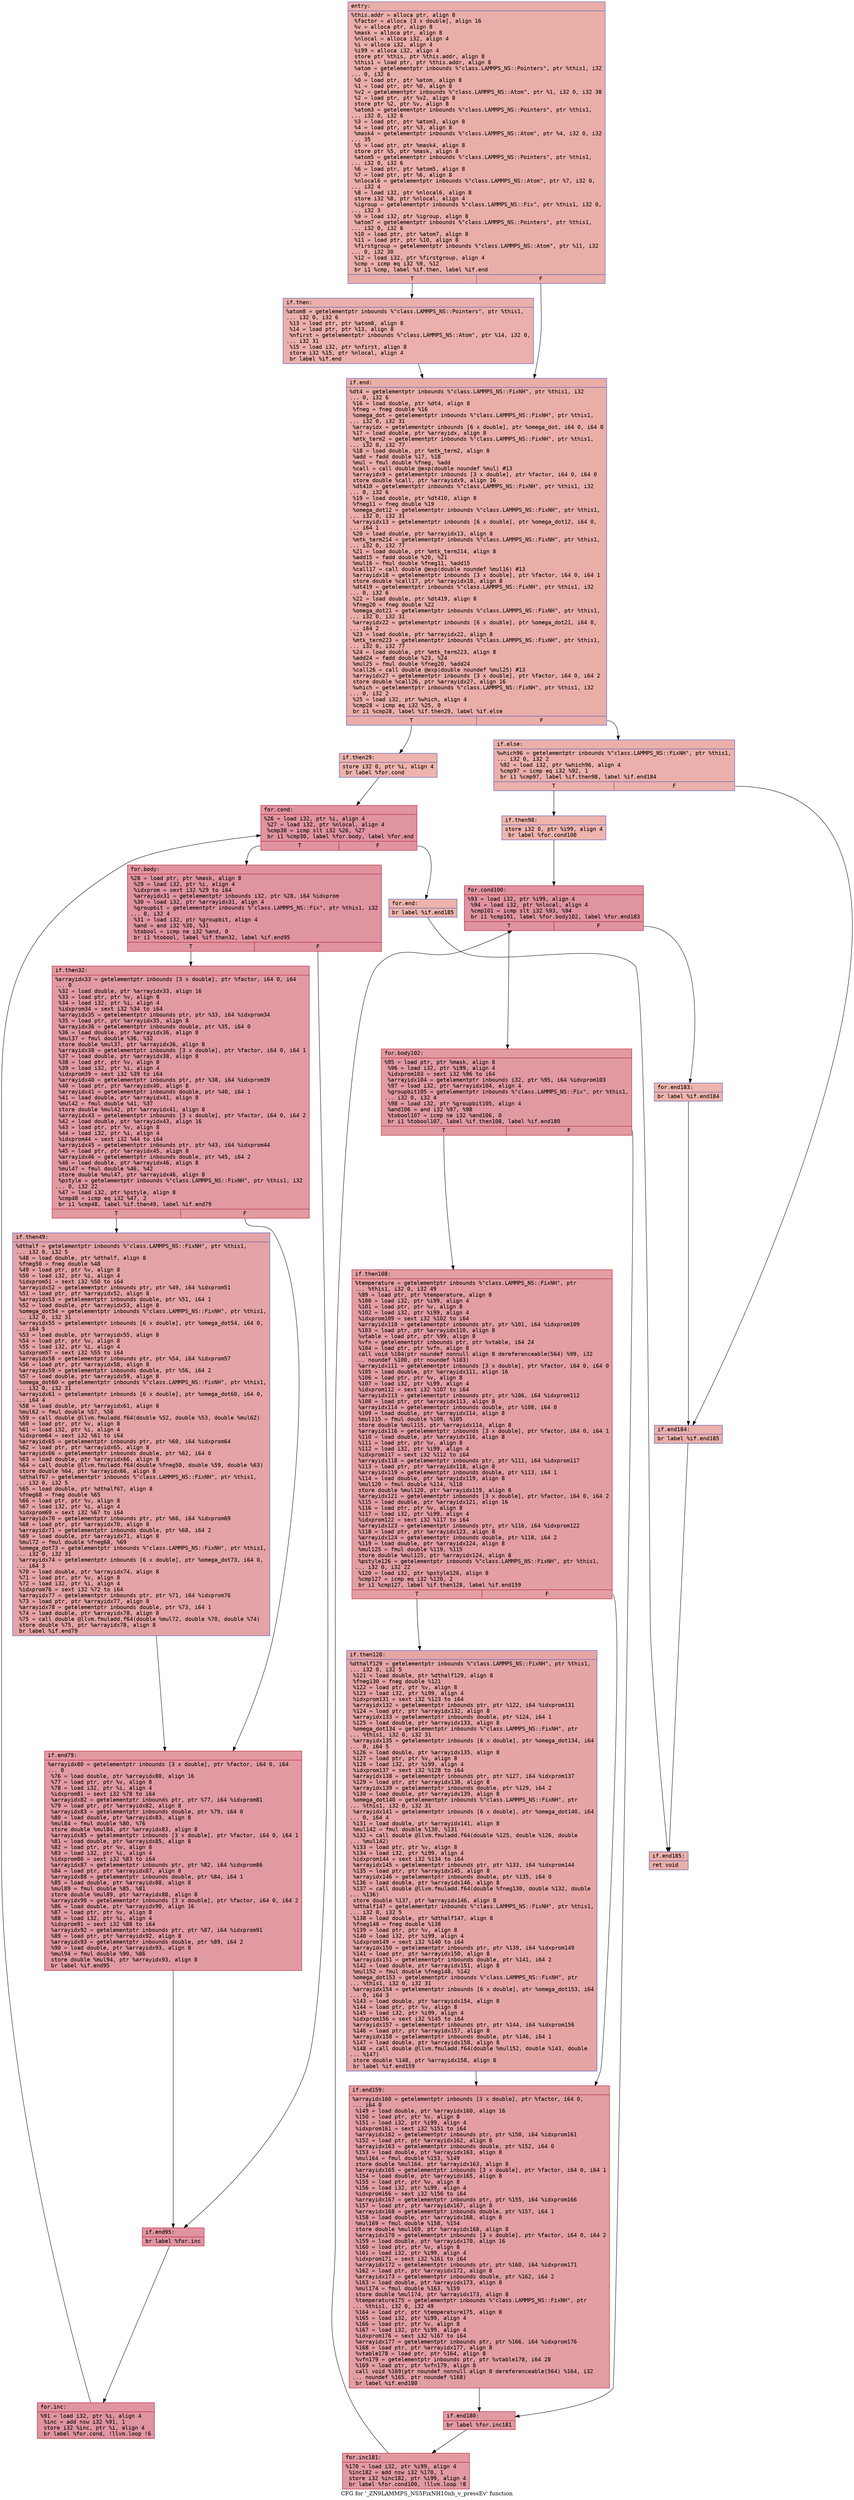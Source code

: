 digraph "CFG for '_ZN9LAMMPS_NS5FixNH10nh_v_pressEv' function" {
	label="CFG for '_ZN9LAMMPS_NS5FixNH10nh_v_pressEv' function";

	Node0x55b2c7df7670 [shape=record,color="#3d50c3ff", style=filled, fillcolor="#d0473d70" fontname="Courier",label="{entry:\l|  %this.addr = alloca ptr, align 8\l  %factor = alloca [3 x double], align 16\l  %v = alloca ptr, align 8\l  %mask = alloca ptr, align 8\l  %nlocal = alloca i32, align 4\l  %i = alloca i32, align 4\l  %i99 = alloca i32, align 4\l  store ptr %this, ptr %this.addr, align 8\l  %this1 = load ptr, ptr %this.addr, align 8\l  %atom = getelementptr inbounds %\"class.LAMMPS_NS::Pointers\", ptr %this1, i32\l... 0, i32 6\l  %0 = load ptr, ptr %atom, align 8\l  %1 = load ptr, ptr %0, align 8\l  %v2 = getelementptr inbounds %\"class.LAMMPS_NS::Atom\", ptr %1, i32 0, i32 38\l  %2 = load ptr, ptr %v2, align 8\l  store ptr %2, ptr %v, align 8\l  %atom3 = getelementptr inbounds %\"class.LAMMPS_NS::Pointers\", ptr %this1,\l... i32 0, i32 6\l  %3 = load ptr, ptr %atom3, align 8\l  %4 = load ptr, ptr %3, align 8\l  %mask4 = getelementptr inbounds %\"class.LAMMPS_NS::Atom\", ptr %4, i32 0, i32\l... 35\l  %5 = load ptr, ptr %mask4, align 8\l  store ptr %5, ptr %mask, align 8\l  %atom5 = getelementptr inbounds %\"class.LAMMPS_NS::Pointers\", ptr %this1,\l... i32 0, i32 6\l  %6 = load ptr, ptr %atom5, align 8\l  %7 = load ptr, ptr %6, align 8\l  %nlocal6 = getelementptr inbounds %\"class.LAMMPS_NS::Atom\", ptr %7, i32 0,\l... i32 4\l  %8 = load i32, ptr %nlocal6, align 8\l  store i32 %8, ptr %nlocal, align 4\l  %igroup = getelementptr inbounds %\"class.LAMMPS_NS::Fix\", ptr %this1, i32 0,\l... i32 3\l  %9 = load i32, ptr %igroup, align 8\l  %atom7 = getelementptr inbounds %\"class.LAMMPS_NS::Pointers\", ptr %this1,\l... i32 0, i32 6\l  %10 = load ptr, ptr %atom7, align 8\l  %11 = load ptr, ptr %10, align 8\l  %firstgroup = getelementptr inbounds %\"class.LAMMPS_NS::Atom\", ptr %11, i32\l... 0, i32 30\l  %12 = load i32, ptr %firstgroup, align 4\l  %cmp = icmp eq i32 %9, %12\l  br i1 %cmp, label %if.then, label %if.end\l|{<s0>T|<s1>F}}"];
	Node0x55b2c7df7670:s0 -> Node0x55b2c7df8e40[tooltip="entry -> if.then\nProbability 50.00%" ];
	Node0x55b2c7df7670:s1 -> Node0x55b2c7df8eb0[tooltip="entry -> if.end\nProbability 50.00%" ];
	Node0x55b2c7df8e40 [shape=record,color="#3d50c3ff", style=filled, fillcolor="#d24b4070" fontname="Courier",label="{if.then:\l|  %atom8 = getelementptr inbounds %\"class.LAMMPS_NS::Pointers\", ptr %this1,\l... i32 0, i32 6\l  %13 = load ptr, ptr %atom8, align 8\l  %14 = load ptr, ptr %13, align 8\l  %nfirst = getelementptr inbounds %\"class.LAMMPS_NS::Atom\", ptr %14, i32 0,\l... i32 31\l  %15 = load i32, ptr %nfirst, align 8\l  store i32 %15, ptr %nlocal, align 4\l  br label %if.end\l}"];
	Node0x55b2c7df8e40 -> Node0x55b2c7df8eb0[tooltip="if.then -> if.end\nProbability 100.00%" ];
	Node0x55b2c7df8eb0 [shape=record,color="#3d50c3ff", style=filled, fillcolor="#d0473d70" fontname="Courier",label="{if.end:\l|  %dt4 = getelementptr inbounds %\"class.LAMMPS_NS::FixNH\", ptr %this1, i32\l... 0, i32 6\l  %16 = load double, ptr %dt4, align 8\l  %fneg = fneg double %16\l  %omega_dot = getelementptr inbounds %\"class.LAMMPS_NS::FixNH\", ptr %this1,\l... i32 0, i32 31\l  %arrayidx = getelementptr inbounds [6 x double], ptr %omega_dot, i64 0, i64 0\l  %17 = load double, ptr %arrayidx, align 8\l  %mtk_term2 = getelementptr inbounds %\"class.LAMMPS_NS::FixNH\", ptr %this1,\l... i32 0, i32 77\l  %18 = load double, ptr %mtk_term2, align 8\l  %add = fadd double %17, %18\l  %mul = fmul double %fneg, %add\l  %call = call double @exp(double noundef %mul) #13\l  %arrayidx9 = getelementptr inbounds [3 x double], ptr %factor, i64 0, i64 0\l  store double %call, ptr %arrayidx9, align 16\l  %dt410 = getelementptr inbounds %\"class.LAMMPS_NS::FixNH\", ptr %this1, i32\l... 0, i32 6\l  %19 = load double, ptr %dt410, align 8\l  %fneg11 = fneg double %19\l  %omega_dot12 = getelementptr inbounds %\"class.LAMMPS_NS::FixNH\", ptr %this1,\l... i32 0, i32 31\l  %arrayidx13 = getelementptr inbounds [6 x double], ptr %omega_dot12, i64 0,\l... i64 1\l  %20 = load double, ptr %arrayidx13, align 8\l  %mtk_term214 = getelementptr inbounds %\"class.LAMMPS_NS::FixNH\", ptr %this1,\l... i32 0, i32 77\l  %21 = load double, ptr %mtk_term214, align 8\l  %add15 = fadd double %20, %21\l  %mul16 = fmul double %fneg11, %add15\l  %call17 = call double @exp(double noundef %mul16) #13\l  %arrayidx18 = getelementptr inbounds [3 x double], ptr %factor, i64 0, i64 1\l  store double %call17, ptr %arrayidx18, align 8\l  %dt419 = getelementptr inbounds %\"class.LAMMPS_NS::FixNH\", ptr %this1, i32\l... 0, i32 6\l  %22 = load double, ptr %dt419, align 8\l  %fneg20 = fneg double %22\l  %omega_dot21 = getelementptr inbounds %\"class.LAMMPS_NS::FixNH\", ptr %this1,\l... i32 0, i32 31\l  %arrayidx22 = getelementptr inbounds [6 x double], ptr %omega_dot21, i64 0,\l... i64 2\l  %23 = load double, ptr %arrayidx22, align 8\l  %mtk_term223 = getelementptr inbounds %\"class.LAMMPS_NS::FixNH\", ptr %this1,\l... i32 0, i32 77\l  %24 = load double, ptr %mtk_term223, align 8\l  %add24 = fadd double %23, %24\l  %mul25 = fmul double %fneg20, %add24\l  %call26 = call double @exp(double noundef %mul25) #13\l  %arrayidx27 = getelementptr inbounds [3 x double], ptr %factor, i64 0, i64 2\l  store double %call26, ptr %arrayidx27, align 16\l  %which = getelementptr inbounds %\"class.LAMMPS_NS::FixNH\", ptr %this1, i32\l... 0, i32 2\l  %25 = load i32, ptr %which, align 4\l  %cmp28 = icmp eq i32 %25, 0\l  br i1 %cmp28, label %if.then29, label %if.else\l|{<s0>T|<s1>F}}"];
	Node0x55b2c7df8eb0:s0 -> Node0x55b2c7dfb870[tooltip="if.end -> if.then29\nProbability 37.50%" ];
	Node0x55b2c7df8eb0:s1 -> Node0x55b2c7dfb8f0[tooltip="if.end -> if.else\nProbability 62.50%" ];
	Node0x55b2c7dfb870 [shape=record,color="#3d50c3ff", style=filled, fillcolor="#d6524470" fontname="Courier",label="{if.then29:\l|  store i32 0, ptr %i, align 4\l  br label %for.cond\l}"];
	Node0x55b2c7dfb870 -> Node0x55b2c7dfba90[tooltip="if.then29 -> for.cond\nProbability 100.00%" ];
	Node0x55b2c7dfba90 [shape=record,color="#b70d28ff", style=filled, fillcolor="#b70d2870" fontname="Courier",label="{for.cond:\l|  %26 = load i32, ptr %i, align 4\l  %27 = load i32, ptr %nlocal, align 4\l  %cmp30 = icmp slt i32 %26, %27\l  br i1 %cmp30, label %for.body, label %for.end\l|{<s0>T|<s1>F}}"];
	Node0x55b2c7dfba90:s0 -> Node0x55b2c7dfbd30[tooltip="for.cond -> for.body\nProbability 96.88%" ];
	Node0x55b2c7dfba90:s1 -> Node0x55b2c7dfbdb0[tooltip="for.cond -> for.end\nProbability 3.12%" ];
	Node0x55b2c7dfbd30 [shape=record,color="#b70d28ff", style=filled, fillcolor="#b70d2870" fontname="Courier",label="{for.body:\l|  %28 = load ptr, ptr %mask, align 8\l  %29 = load i32, ptr %i, align 4\l  %idxprom = sext i32 %29 to i64\l  %arrayidx31 = getelementptr inbounds i32, ptr %28, i64 %idxprom\l  %30 = load i32, ptr %arrayidx31, align 4\l  %groupbit = getelementptr inbounds %\"class.LAMMPS_NS::Fix\", ptr %this1, i32\l... 0, i32 4\l  %31 = load i32, ptr %groupbit, align 4\l  %and = and i32 %30, %31\l  %tobool = icmp ne i32 %and, 0\l  br i1 %tobool, label %if.then32, label %if.end95\l|{<s0>T|<s1>F}}"];
	Node0x55b2c7dfbd30:s0 -> Node0x55b2c7dfc480[tooltip="for.body -> if.then32\nProbability 62.50%" ];
	Node0x55b2c7dfbd30:s1 -> Node0x55b2c7dfc500[tooltip="for.body -> if.end95\nProbability 37.50%" ];
	Node0x55b2c7dfc480 [shape=record,color="#b70d28ff", style=filled, fillcolor="#bb1b2c70" fontname="Courier",label="{if.then32:\l|  %arrayidx33 = getelementptr inbounds [3 x double], ptr %factor, i64 0, i64\l... 0\l  %32 = load double, ptr %arrayidx33, align 16\l  %33 = load ptr, ptr %v, align 8\l  %34 = load i32, ptr %i, align 4\l  %idxprom34 = sext i32 %34 to i64\l  %arrayidx35 = getelementptr inbounds ptr, ptr %33, i64 %idxprom34\l  %35 = load ptr, ptr %arrayidx35, align 8\l  %arrayidx36 = getelementptr inbounds double, ptr %35, i64 0\l  %36 = load double, ptr %arrayidx36, align 8\l  %mul37 = fmul double %36, %32\l  store double %mul37, ptr %arrayidx36, align 8\l  %arrayidx38 = getelementptr inbounds [3 x double], ptr %factor, i64 0, i64 1\l  %37 = load double, ptr %arrayidx38, align 8\l  %38 = load ptr, ptr %v, align 8\l  %39 = load i32, ptr %i, align 4\l  %idxprom39 = sext i32 %39 to i64\l  %arrayidx40 = getelementptr inbounds ptr, ptr %38, i64 %idxprom39\l  %40 = load ptr, ptr %arrayidx40, align 8\l  %arrayidx41 = getelementptr inbounds double, ptr %40, i64 1\l  %41 = load double, ptr %arrayidx41, align 8\l  %mul42 = fmul double %41, %37\l  store double %mul42, ptr %arrayidx41, align 8\l  %arrayidx43 = getelementptr inbounds [3 x double], ptr %factor, i64 0, i64 2\l  %42 = load double, ptr %arrayidx43, align 16\l  %43 = load ptr, ptr %v, align 8\l  %44 = load i32, ptr %i, align 4\l  %idxprom44 = sext i32 %44 to i64\l  %arrayidx45 = getelementptr inbounds ptr, ptr %43, i64 %idxprom44\l  %45 = load ptr, ptr %arrayidx45, align 8\l  %arrayidx46 = getelementptr inbounds double, ptr %45, i64 2\l  %46 = load double, ptr %arrayidx46, align 8\l  %mul47 = fmul double %46, %42\l  store double %mul47, ptr %arrayidx46, align 8\l  %pstyle = getelementptr inbounds %\"class.LAMMPS_NS::FixNH\", ptr %this1, i32\l... 0, i32 22\l  %47 = load i32, ptr %pstyle, align 8\l  %cmp48 = icmp eq i32 %47, 2\l  br i1 %cmp48, label %if.then49, label %if.end79\l|{<s0>T|<s1>F}}"];
	Node0x55b2c7dfc480:s0 -> Node0x55b2c7dfe550[tooltip="if.then32 -> if.then49\nProbability 50.00%" ];
	Node0x55b2c7dfc480:s1 -> Node0x55b2c7dfe5d0[tooltip="if.then32 -> if.end79\nProbability 50.00%" ];
	Node0x55b2c7dfe550 [shape=record,color="#3d50c3ff", style=filled, fillcolor="#c32e3170" fontname="Courier",label="{if.then49:\l|  %dthalf = getelementptr inbounds %\"class.LAMMPS_NS::FixNH\", ptr %this1,\l... i32 0, i32 5\l  %48 = load double, ptr %dthalf, align 8\l  %fneg50 = fneg double %48\l  %49 = load ptr, ptr %v, align 8\l  %50 = load i32, ptr %i, align 4\l  %idxprom51 = sext i32 %50 to i64\l  %arrayidx52 = getelementptr inbounds ptr, ptr %49, i64 %idxprom51\l  %51 = load ptr, ptr %arrayidx52, align 8\l  %arrayidx53 = getelementptr inbounds double, ptr %51, i64 1\l  %52 = load double, ptr %arrayidx53, align 8\l  %omega_dot54 = getelementptr inbounds %\"class.LAMMPS_NS::FixNH\", ptr %this1,\l... i32 0, i32 31\l  %arrayidx55 = getelementptr inbounds [6 x double], ptr %omega_dot54, i64 0,\l... i64 5\l  %53 = load double, ptr %arrayidx55, align 8\l  %54 = load ptr, ptr %v, align 8\l  %55 = load i32, ptr %i, align 4\l  %idxprom57 = sext i32 %55 to i64\l  %arrayidx58 = getelementptr inbounds ptr, ptr %54, i64 %idxprom57\l  %56 = load ptr, ptr %arrayidx58, align 8\l  %arrayidx59 = getelementptr inbounds double, ptr %56, i64 2\l  %57 = load double, ptr %arrayidx59, align 8\l  %omega_dot60 = getelementptr inbounds %\"class.LAMMPS_NS::FixNH\", ptr %this1,\l... i32 0, i32 31\l  %arrayidx61 = getelementptr inbounds [6 x double], ptr %omega_dot60, i64 0,\l... i64 4\l  %58 = load double, ptr %arrayidx61, align 8\l  %mul62 = fmul double %57, %58\l  %59 = call double @llvm.fmuladd.f64(double %52, double %53, double %mul62)\l  %60 = load ptr, ptr %v, align 8\l  %61 = load i32, ptr %i, align 4\l  %idxprom64 = sext i32 %61 to i64\l  %arrayidx65 = getelementptr inbounds ptr, ptr %60, i64 %idxprom64\l  %62 = load ptr, ptr %arrayidx65, align 8\l  %arrayidx66 = getelementptr inbounds double, ptr %62, i64 0\l  %63 = load double, ptr %arrayidx66, align 8\l  %64 = call double @llvm.fmuladd.f64(double %fneg50, double %59, double %63)\l  store double %64, ptr %arrayidx66, align 8\l  %dthalf67 = getelementptr inbounds %\"class.LAMMPS_NS::FixNH\", ptr %this1,\l... i32 0, i32 5\l  %65 = load double, ptr %dthalf67, align 8\l  %fneg68 = fneg double %65\l  %66 = load ptr, ptr %v, align 8\l  %67 = load i32, ptr %i, align 4\l  %idxprom69 = sext i32 %67 to i64\l  %arrayidx70 = getelementptr inbounds ptr, ptr %66, i64 %idxprom69\l  %68 = load ptr, ptr %arrayidx70, align 8\l  %arrayidx71 = getelementptr inbounds double, ptr %68, i64 2\l  %69 = load double, ptr %arrayidx71, align 8\l  %mul72 = fmul double %fneg68, %69\l  %omega_dot73 = getelementptr inbounds %\"class.LAMMPS_NS::FixNH\", ptr %this1,\l... i32 0, i32 31\l  %arrayidx74 = getelementptr inbounds [6 x double], ptr %omega_dot73, i64 0,\l... i64 3\l  %70 = load double, ptr %arrayidx74, align 8\l  %71 = load ptr, ptr %v, align 8\l  %72 = load i32, ptr %i, align 4\l  %idxprom76 = sext i32 %72 to i64\l  %arrayidx77 = getelementptr inbounds ptr, ptr %71, i64 %idxprom76\l  %73 = load ptr, ptr %arrayidx77, align 8\l  %arrayidx78 = getelementptr inbounds double, ptr %73, i64 1\l  %74 = load double, ptr %arrayidx78, align 8\l  %75 = call double @llvm.fmuladd.f64(double %mul72, double %70, double %74)\l  store double %75, ptr %arrayidx78, align 8\l  br label %if.end79\l}"];
	Node0x55b2c7dfe550 -> Node0x55b2c7dfe5d0[tooltip="if.then49 -> if.end79\nProbability 100.00%" ];
	Node0x55b2c7dfe5d0 [shape=record,color="#b70d28ff", style=filled, fillcolor="#bb1b2c70" fontname="Courier",label="{if.end79:\l|  %arrayidx80 = getelementptr inbounds [3 x double], ptr %factor, i64 0, i64\l... 0\l  %76 = load double, ptr %arrayidx80, align 16\l  %77 = load ptr, ptr %v, align 8\l  %78 = load i32, ptr %i, align 4\l  %idxprom81 = sext i32 %78 to i64\l  %arrayidx82 = getelementptr inbounds ptr, ptr %77, i64 %idxprom81\l  %79 = load ptr, ptr %arrayidx82, align 8\l  %arrayidx83 = getelementptr inbounds double, ptr %79, i64 0\l  %80 = load double, ptr %arrayidx83, align 8\l  %mul84 = fmul double %80, %76\l  store double %mul84, ptr %arrayidx83, align 8\l  %arrayidx85 = getelementptr inbounds [3 x double], ptr %factor, i64 0, i64 1\l  %81 = load double, ptr %arrayidx85, align 8\l  %82 = load ptr, ptr %v, align 8\l  %83 = load i32, ptr %i, align 4\l  %idxprom86 = sext i32 %83 to i64\l  %arrayidx87 = getelementptr inbounds ptr, ptr %82, i64 %idxprom86\l  %84 = load ptr, ptr %arrayidx87, align 8\l  %arrayidx88 = getelementptr inbounds double, ptr %84, i64 1\l  %85 = load double, ptr %arrayidx88, align 8\l  %mul89 = fmul double %85, %81\l  store double %mul89, ptr %arrayidx88, align 8\l  %arrayidx90 = getelementptr inbounds [3 x double], ptr %factor, i64 0, i64 2\l  %86 = load double, ptr %arrayidx90, align 16\l  %87 = load ptr, ptr %v, align 8\l  %88 = load i32, ptr %i, align 4\l  %idxprom91 = sext i32 %88 to i64\l  %arrayidx92 = getelementptr inbounds ptr, ptr %87, i64 %idxprom91\l  %89 = load ptr, ptr %arrayidx92, align 8\l  %arrayidx93 = getelementptr inbounds double, ptr %89, i64 2\l  %90 = load double, ptr %arrayidx93, align 8\l  %mul94 = fmul double %90, %86\l  store double %mul94, ptr %arrayidx93, align 8\l  br label %if.end95\l}"];
	Node0x55b2c7dfe5d0 -> Node0x55b2c7dfc500[tooltip="if.end79 -> if.end95\nProbability 100.00%" ];
	Node0x55b2c7dfc500 [shape=record,color="#b70d28ff", style=filled, fillcolor="#b70d2870" fontname="Courier",label="{if.end95:\l|  br label %for.inc\l}"];
	Node0x55b2c7dfc500 -> Node0x55b2c7e026c0[tooltip="if.end95 -> for.inc\nProbability 100.00%" ];
	Node0x55b2c7e026c0 [shape=record,color="#b70d28ff", style=filled, fillcolor="#b70d2870" fontname="Courier",label="{for.inc:\l|  %91 = load i32, ptr %i, align 4\l  %inc = add nsw i32 %91, 1\l  store i32 %inc, ptr %i, align 4\l  br label %for.cond, !llvm.loop !6\l}"];
	Node0x55b2c7e026c0 -> Node0x55b2c7dfba90[tooltip="for.inc -> for.cond\nProbability 100.00%" ];
	Node0x55b2c7dfbdb0 [shape=record,color="#3d50c3ff", style=filled, fillcolor="#d6524470" fontname="Courier",label="{for.end:\l|  br label %if.end185\l}"];
	Node0x55b2c7dfbdb0 -> Node0x55b2c7e02b30[tooltip="for.end -> if.end185\nProbability 100.00%" ];
	Node0x55b2c7dfb8f0 [shape=record,color="#3d50c3ff", style=filled, fillcolor="#d24b4070" fontname="Courier",label="{if.else:\l|  %which96 = getelementptr inbounds %\"class.LAMMPS_NS::FixNH\", ptr %this1,\l... i32 0, i32 2\l  %92 = load i32, ptr %which96, align 4\l  %cmp97 = icmp eq i32 %92, 1\l  br i1 %cmp97, label %if.then98, label %if.end184\l|{<s0>T|<s1>F}}"];
	Node0x55b2c7dfb8f0:s0 -> Node0x55b2c7e02e30[tooltip="if.else -> if.then98\nProbability 50.00%" ];
	Node0x55b2c7dfb8f0:s1 -> Node0x55b2c7e02eb0[tooltip="if.else -> if.end184\nProbability 50.00%" ];
	Node0x55b2c7e02e30 [shape=record,color="#3d50c3ff", style=filled, fillcolor="#d8564670" fontname="Courier",label="{if.then98:\l|  store i32 0, ptr %i99, align 4\l  br label %for.cond100\l}"];
	Node0x55b2c7e02e30 -> Node0x55b2c7e03080[tooltip="if.then98 -> for.cond100\nProbability 100.00%" ];
	Node0x55b2c7e03080 [shape=record,color="#b70d28ff", style=filled, fillcolor="#b70d2870" fontname="Courier",label="{for.cond100:\l|  %93 = load i32, ptr %i99, align 4\l  %94 = load i32, ptr %nlocal, align 4\l  %cmp101 = icmp slt i32 %93, %94\l  br i1 %cmp101, label %for.body102, label %for.end183\l|{<s0>T|<s1>F}}"];
	Node0x55b2c7e03080:s0 -> Node0x55b2c7e03320[tooltip="for.cond100 -> for.body102\nProbability 96.88%" ];
	Node0x55b2c7e03080:s1 -> Node0x55b2c7e033a0[tooltip="for.cond100 -> for.end183\nProbability 3.12%" ];
	Node0x55b2c7e03320 [shape=record,color="#b70d28ff", style=filled, fillcolor="#bb1b2c70" fontname="Courier",label="{for.body102:\l|  %95 = load ptr, ptr %mask, align 8\l  %96 = load i32, ptr %i99, align 4\l  %idxprom103 = sext i32 %96 to i64\l  %arrayidx104 = getelementptr inbounds i32, ptr %95, i64 %idxprom103\l  %97 = load i32, ptr %arrayidx104, align 4\l  %groupbit105 = getelementptr inbounds %\"class.LAMMPS_NS::Fix\", ptr %this1,\l... i32 0, i32 4\l  %98 = load i32, ptr %groupbit105, align 4\l  %and106 = and i32 %97, %98\l  %tobool107 = icmp ne i32 %and106, 0\l  br i1 %tobool107, label %if.then108, label %if.end180\l|{<s0>T|<s1>F}}"];
	Node0x55b2c7e03320:s0 -> Node0x55b2c7dfe1e0[tooltip="for.body102 -> if.then108\nProbability 62.50%" ];
	Node0x55b2c7e03320:s1 -> Node0x55b2c7dfe260[tooltip="for.body102 -> if.end180\nProbability 37.50%" ];
	Node0x55b2c7dfe1e0 [shape=record,color="#b70d28ff", style=filled, fillcolor="#be242e70" fontname="Courier",label="{if.then108:\l|  %temperature = getelementptr inbounds %\"class.LAMMPS_NS::FixNH\", ptr\l... %this1, i32 0, i32 49\l  %99 = load ptr, ptr %temperature, align 8\l  %100 = load i32, ptr %i99, align 4\l  %101 = load ptr, ptr %v, align 8\l  %102 = load i32, ptr %i99, align 4\l  %idxprom109 = sext i32 %102 to i64\l  %arrayidx110 = getelementptr inbounds ptr, ptr %101, i64 %idxprom109\l  %103 = load ptr, ptr %arrayidx110, align 8\l  %vtable = load ptr, ptr %99, align 8\l  %vfn = getelementptr inbounds ptr, ptr %vtable, i64 24\l  %104 = load ptr, ptr %vfn, align 8\l  call void %104(ptr noundef nonnull align 8 dereferenceable(564) %99, i32\l... noundef %100, ptr noundef %103)\l  %arrayidx111 = getelementptr inbounds [3 x double], ptr %factor, i64 0, i64 0\l  %105 = load double, ptr %arrayidx111, align 16\l  %106 = load ptr, ptr %v, align 8\l  %107 = load i32, ptr %i99, align 4\l  %idxprom112 = sext i32 %107 to i64\l  %arrayidx113 = getelementptr inbounds ptr, ptr %106, i64 %idxprom112\l  %108 = load ptr, ptr %arrayidx113, align 8\l  %arrayidx114 = getelementptr inbounds double, ptr %108, i64 0\l  %109 = load double, ptr %arrayidx114, align 8\l  %mul115 = fmul double %109, %105\l  store double %mul115, ptr %arrayidx114, align 8\l  %arrayidx116 = getelementptr inbounds [3 x double], ptr %factor, i64 0, i64 1\l  %110 = load double, ptr %arrayidx116, align 8\l  %111 = load ptr, ptr %v, align 8\l  %112 = load i32, ptr %i99, align 4\l  %idxprom117 = sext i32 %112 to i64\l  %arrayidx118 = getelementptr inbounds ptr, ptr %111, i64 %idxprom117\l  %113 = load ptr, ptr %arrayidx118, align 8\l  %arrayidx119 = getelementptr inbounds double, ptr %113, i64 1\l  %114 = load double, ptr %arrayidx119, align 8\l  %mul120 = fmul double %114, %110\l  store double %mul120, ptr %arrayidx119, align 8\l  %arrayidx121 = getelementptr inbounds [3 x double], ptr %factor, i64 0, i64 2\l  %115 = load double, ptr %arrayidx121, align 16\l  %116 = load ptr, ptr %v, align 8\l  %117 = load i32, ptr %i99, align 4\l  %idxprom122 = sext i32 %117 to i64\l  %arrayidx123 = getelementptr inbounds ptr, ptr %116, i64 %idxprom122\l  %118 = load ptr, ptr %arrayidx123, align 8\l  %arrayidx124 = getelementptr inbounds double, ptr %118, i64 2\l  %119 = load double, ptr %arrayidx124, align 8\l  %mul125 = fmul double %119, %115\l  store double %mul125, ptr %arrayidx124, align 8\l  %pstyle126 = getelementptr inbounds %\"class.LAMMPS_NS::FixNH\", ptr %this1,\l... i32 0, i32 22\l  %120 = load i32, ptr %pstyle126, align 8\l  %cmp127 = icmp eq i32 %120, 2\l  br i1 %cmp127, label %if.then128, label %if.end159\l|{<s0>T|<s1>F}}"];
	Node0x55b2c7dfe1e0:s0 -> Node0x55b2c7e062b0[tooltip="if.then108 -> if.then128\nProbability 50.00%" ];
	Node0x55b2c7dfe1e0:s1 -> Node0x55b2c7e06330[tooltip="if.then108 -> if.end159\nProbability 50.00%" ];
	Node0x55b2c7e062b0 [shape=record,color="#3d50c3ff", style=filled, fillcolor="#c5333470" fontname="Courier",label="{if.then128:\l|  %dthalf129 = getelementptr inbounds %\"class.LAMMPS_NS::FixNH\", ptr %this1,\l... i32 0, i32 5\l  %121 = load double, ptr %dthalf129, align 8\l  %fneg130 = fneg double %121\l  %122 = load ptr, ptr %v, align 8\l  %123 = load i32, ptr %i99, align 4\l  %idxprom131 = sext i32 %123 to i64\l  %arrayidx132 = getelementptr inbounds ptr, ptr %122, i64 %idxprom131\l  %124 = load ptr, ptr %arrayidx132, align 8\l  %arrayidx133 = getelementptr inbounds double, ptr %124, i64 1\l  %125 = load double, ptr %arrayidx133, align 8\l  %omega_dot134 = getelementptr inbounds %\"class.LAMMPS_NS::FixNH\", ptr\l... %this1, i32 0, i32 31\l  %arrayidx135 = getelementptr inbounds [6 x double], ptr %omega_dot134, i64\l... 0, i64 5\l  %126 = load double, ptr %arrayidx135, align 8\l  %127 = load ptr, ptr %v, align 8\l  %128 = load i32, ptr %i99, align 4\l  %idxprom137 = sext i32 %128 to i64\l  %arrayidx138 = getelementptr inbounds ptr, ptr %127, i64 %idxprom137\l  %129 = load ptr, ptr %arrayidx138, align 8\l  %arrayidx139 = getelementptr inbounds double, ptr %129, i64 2\l  %130 = load double, ptr %arrayidx139, align 8\l  %omega_dot140 = getelementptr inbounds %\"class.LAMMPS_NS::FixNH\", ptr\l... %this1, i32 0, i32 31\l  %arrayidx141 = getelementptr inbounds [6 x double], ptr %omega_dot140, i64\l... 0, i64 4\l  %131 = load double, ptr %arrayidx141, align 8\l  %mul142 = fmul double %130, %131\l  %132 = call double @llvm.fmuladd.f64(double %125, double %126, double\l... %mul142)\l  %133 = load ptr, ptr %v, align 8\l  %134 = load i32, ptr %i99, align 4\l  %idxprom144 = sext i32 %134 to i64\l  %arrayidx145 = getelementptr inbounds ptr, ptr %133, i64 %idxprom144\l  %135 = load ptr, ptr %arrayidx145, align 8\l  %arrayidx146 = getelementptr inbounds double, ptr %135, i64 0\l  %136 = load double, ptr %arrayidx146, align 8\l  %137 = call double @llvm.fmuladd.f64(double %fneg130, double %132, double\l... %136)\l  store double %137, ptr %arrayidx146, align 8\l  %dthalf147 = getelementptr inbounds %\"class.LAMMPS_NS::FixNH\", ptr %this1,\l... i32 0, i32 5\l  %138 = load double, ptr %dthalf147, align 8\l  %fneg148 = fneg double %138\l  %139 = load ptr, ptr %v, align 8\l  %140 = load i32, ptr %i99, align 4\l  %idxprom149 = sext i32 %140 to i64\l  %arrayidx150 = getelementptr inbounds ptr, ptr %139, i64 %idxprom149\l  %141 = load ptr, ptr %arrayidx150, align 8\l  %arrayidx151 = getelementptr inbounds double, ptr %141, i64 2\l  %142 = load double, ptr %arrayidx151, align 8\l  %mul152 = fmul double %fneg148, %142\l  %omega_dot153 = getelementptr inbounds %\"class.LAMMPS_NS::FixNH\", ptr\l... %this1, i32 0, i32 31\l  %arrayidx154 = getelementptr inbounds [6 x double], ptr %omega_dot153, i64\l... 0, i64 3\l  %143 = load double, ptr %arrayidx154, align 8\l  %144 = load ptr, ptr %v, align 8\l  %145 = load i32, ptr %i99, align 4\l  %idxprom156 = sext i32 %145 to i64\l  %arrayidx157 = getelementptr inbounds ptr, ptr %144, i64 %idxprom156\l  %146 = load ptr, ptr %arrayidx157, align 8\l  %arrayidx158 = getelementptr inbounds double, ptr %146, i64 1\l  %147 = load double, ptr %arrayidx158, align 8\l  %148 = call double @llvm.fmuladd.f64(double %mul152, double %143, double\l... %147)\l  store double %148, ptr %arrayidx158, align 8\l  br label %if.end159\l}"];
	Node0x55b2c7e062b0 -> Node0x55b2c7e06330[tooltip="if.then128 -> if.end159\nProbability 100.00%" ];
	Node0x55b2c7e06330 [shape=record,color="#b70d28ff", style=filled, fillcolor="#be242e70" fontname="Courier",label="{if.end159:\l|  %arrayidx160 = getelementptr inbounds [3 x double], ptr %factor, i64 0,\l... i64 0\l  %149 = load double, ptr %arrayidx160, align 16\l  %150 = load ptr, ptr %v, align 8\l  %151 = load i32, ptr %i99, align 4\l  %idxprom161 = sext i32 %151 to i64\l  %arrayidx162 = getelementptr inbounds ptr, ptr %150, i64 %idxprom161\l  %152 = load ptr, ptr %arrayidx162, align 8\l  %arrayidx163 = getelementptr inbounds double, ptr %152, i64 0\l  %153 = load double, ptr %arrayidx163, align 8\l  %mul164 = fmul double %153, %149\l  store double %mul164, ptr %arrayidx163, align 8\l  %arrayidx165 = getelementptr inbounds [3 x double], ptr %factor, i64 0, i64 1\l  %154 = load double, ptr %arrayidx165, align 8\l  %155 = load ptr, ptr %v, align 8\l  %156 = load i32, ptr %i99, align 4\l  %idxprom166 = sext i32 %156 to i64\l  %arrayidx167 = getelementptr inbounds ptr, ptr %155, i64 %idxprom166\l  %157 = load ptr, ptr %arrayidx167, align 8\l  %arrayidx168 = getelementptr inbounds double, ptr %157, i64 1\l  %158 = load double, ptr %arrayidx168, align 8\l  %mul169 = fmul double %158, %154\l  store double %mul169, ptr %arrayidx168, align 8\l  %arrayidx170 = getelementptr inbounds [3 x double], ptr %factor, i64 0, i64 2\l  %159 = load double, ptr %arrayidx170, align 16\l  %160 = load ptr, ptr %v, align 8\l  %161 = load i32, ptr %i99, align 4\l  %idxprom171 = sext i32 %161 to i64\l  %arrayidx172 = getelementptr inbounds ptr, ptr %160, i64 %idxprom171\l  %162 = load ptr, ptr %arrayidx172, align 8\l  %arrayidx173 = getelementptr inbounds double, ptr %162, i64 2\l  %163 = load double, ptr %arrayidx173, align 8\l  %mul174 = fmul double %163, %159\l  store double %mul174, ptr %arrayidx173, align 8\l  %temperature175 = getelementptr inbounds %\"class.LAMMPS_NS::FixNH\", ptr\l... %this1, i32 0, i32 49\l  %164 = load ptr, ptr %temperature175, align 8\l  %165 = load i32, ptr %i99, align 4\l  %166 = load ptr, ptr %v, align 8\l  %167 = load i32, ptr %i99, align 4\l  %idxprom176 = sext i32 %167 to i64\l  %arrayidx177 = getelementptr inbounds ptr, ptr %166, i64 %idxprom176\l  %168 = load ptr, ptr %arrayidx177, align 8\l  %vtable178 = load ptr, ptr %164, align 8\l  %vfn179 = getelementptr inbounds ptr, ptr %vtable178, i64 28\l  %169 = load ptr, ptr %vfn179, align 8\l  call void %169(ptr noundef nonnull align 8 dereferenceable(564) %164, i32\l... noundef %165, ptr noundef %168)\l  br label %if.end180\l}"];
	Node0x55b2c7e06330 -> Node0x55b2c7dfe260[tooltip="if.end159 -> if.end180\nProbability 100.00%" ];
	Node0x55b2c7dfe260 [shape=record,color="#b70d28ff", style=filled, fillcolor="#bb1b2c70" fontname="Courier",label="{if.end180:\l|  br label %for.inc181\l}"];
	Node0x55b2c7dfe260 -> Node0x55b2c7e0b540[tooltip="if.end180 -> for.inc181\nProbability 100.00%" ];
	Node0x55b2c7e0b540 [shape=record,color="#b70d28ff", style=filled, fillcolor="#bb1b2c70" fontname="Courier",label="{for.inc181:\l|  %170 = load i32, ptr %i99, align 4\l  %inc182 = add nsw i32 %170, 1\l  store i32 %inc182, ptr %i99, align 4\l  br label %for.cond100, !llvm.loop !8\l}"];
	Node0x55b2c7e0b540 -> Node0x55b2c7e03080[tooltip="for.inc181 -> for.cond100\nProbability 100.00%" ];
	Node0x55b2c7e033a0 [shape=record,color="#3d50c3ff", style=filled, fillcolor="#d8564670" fontname="Courier",label="{for.end183:\l|  br label %if.end184\l}"];
	Node0x55b2c7e033a0 -> Node0x55b2c7e02eb0[tooltip="for.end183 -> if.end184\nProbability 100.00%" ];
	Node0x55b2c7e02eb0 [shape=record,color="#3d50c3ff", style=filled, fillcolor="#d24b4070" fontname="Courier",label="{if.end184:\l|  br label %if.end185\l}"];
	Node0x55b2c7e02eb0 -> Node0x55b2c7e02b30[tooltip="if.end184 -> if.end185\nProbability 100.00%" ];
	Node0x55b2c7e02b30 [shape=record,color="#3d50c3ff", style=filled, fillcolor="#d0473d70" fontname="Courier",label="{if.end185:\l|  ret void\l}"];
}
